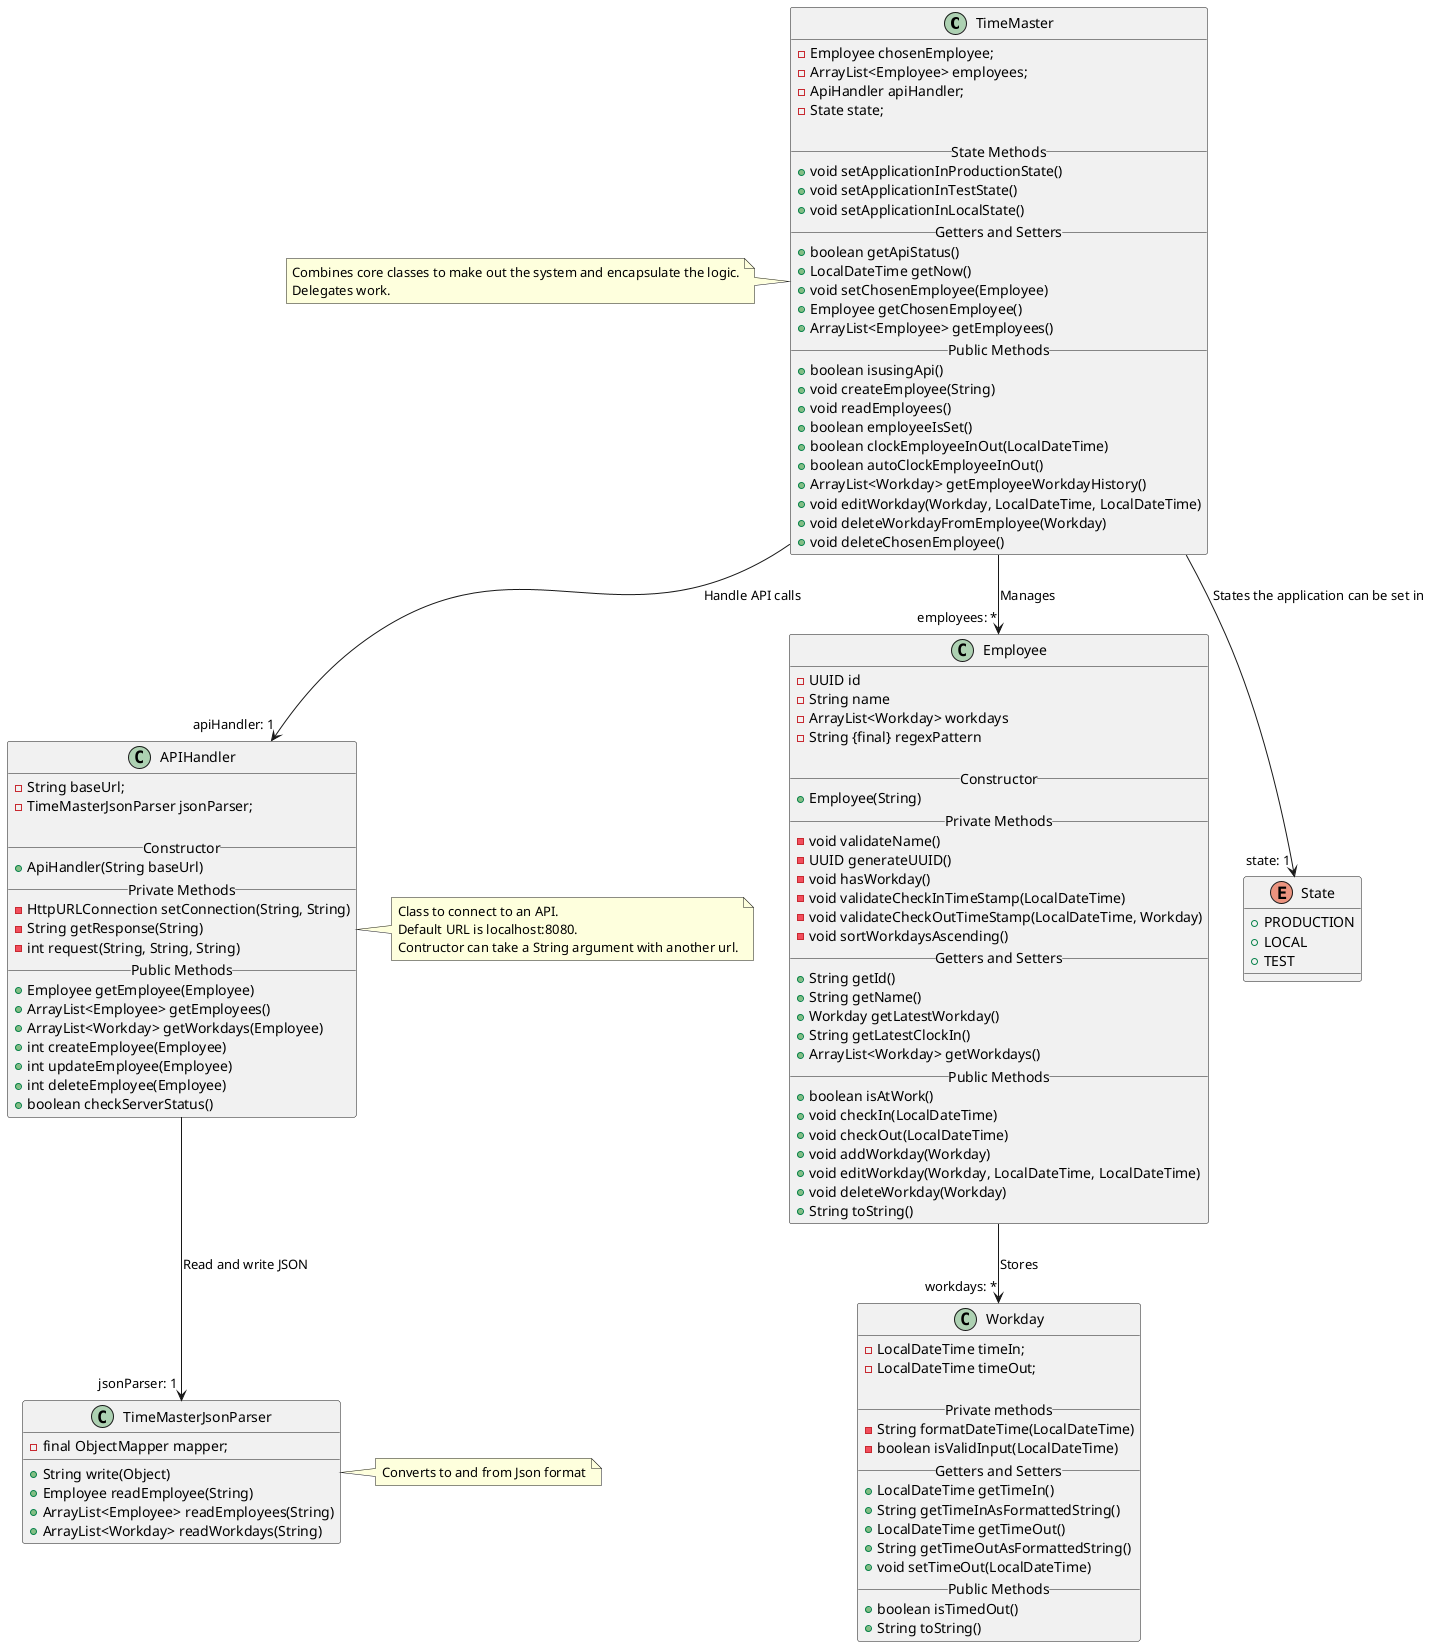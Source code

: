@startuml Time Master

class TimeMaster {
  - Employee chosenEmployee;
  - ArrayList<Employee> employees;
  - ApiHandler apiHandler;
  - State state;

  __State Methods__
  + void setApplicationInProductionState()
  + void setApplicationInTestState()
  + void setApplicationInLocalState()
  __Getters and Setters__
  + boolean getApiStatus()
  + LocalDateTime getNow()
  + void setChosenEmployee(Employee)
  + Employee getChosenEmployee()
  + ArrayList<Employee> getEmployees()
  __Public Methods__
  + boolean isusingApi()
  + void createEmployee(String)
  + void readEmployees()
  + boolean employeeIsSet()
  + boolean clockEmployeeInOut(LocalDateTime) 
  + boolean autoClockEmployeeInOut() 
  + ArrayList<Workday> getEmployeeWorkdayHistory() 
  + void editWorkday(Workday, LocalDateTime, LocalDateTime)
  + void deleteWorkdayFromEmployee(Workday)
  + void deleteChosenEmployee()
}
note left: Combines core classes to make out the system and encapsulate the logic.\nDelegates work.

class Employee{
  - UUID id
  - String name
  - ArrayList<Workday> workdays
  - String {final} regexPattern

  __Constructor__
  + Employee(String)
  __Private Methods__
  - void validateName()
  - UUID generateUUID()
  - void hasWorkday()
  - void validateCheckInTimeStamp(LocalDateTime)
  - void validateCheckOutTimeStamp(LocalDateTime, Workday)
  - void sortWorkdaysAscending()
  __Getters and Setters__
  + String getId()
  + String getName()
  + Workday getLatestWorkday()
  + String getLatestClockIn()
  + ArrayList<Workday> getWorkdays()
  __Public Methods__
  + boolean isAtWork()
  + void checkIn(LocalDateTime)
  + void checkOut(LocalDateTime)
  + void addWorkday(Workday)
  + void editWorkday(Workday, LocalDateTime, LocalDateTime)
  + void deleteWorkday(Workday)
  + String toString()
}

class Workday{
  - LocalDateTime timeIn;
  - LocalDateTime timeOut;

  __Private methods__
  - String formatDateTime(LocalDateTime)
  - boolean isValidInput(LocalDateTime)
  __Getters and Setters__
  + LocalDateTime getTimeIn()
  + String getTimeInAsFormattedString() 
  + LocalDateTime getTimeOut()
  + String getTimeOutAsFormattedString()
  + void setTimeOut(LocalDateTime)
  __Public Methods__
  + boolean isTimedOut()
  + String toString()
}


class APIHandler{
  - String baseUrl;
  - TimeMasterJsonParser jsonParser;

  __Constructor__
  + ApiHandler(String baseUrl) 
  __Private Methods__
  - HttpURLConnection setConnection(String, String)
  - String getResponse(String)
  - int request(String, String, String)
  __Public Methods__
  + Employee getEmployee(Employee)
  + ArrayList<Employee> getEmployees()
  + ArrayList<Workday> getWorkdays(Employee)
  + int createEmployee(Employee)
  + int updateEmployee(Employee)
  + int deleteEmployee(Employee)
  + boolean checkServerStatus()
}
note right: Class to connect to an API.\nDefault URL is localhost:8080.\nContructor can take a String argument with another url.


class TimeMasterJsonParser{
  - final ObjectMapper mapper;

  + String write(Object)
  + Employee readEmployee(String)
  + ArrayList<Employee> readEmployees(String) 
  + ArrayList<Workday> readWorkdays(String) 
}
note right: Converts to and from Json format

enum State {
  + PRODUCTION
  + LOCAL
  + TEST
} 


TimeMaster --> "employees: *" Employee : Manages
TimeMaster --> "state: 1" State : States the application can be set in
Employee --> "workdays: *" Workday : Stores
TimeMaster --> "apiHandler: 1" APIHandler : Handle API calls
APIHandler --> "jsonParser: 1" TimeMasterJsonParser : Read and write JSON


@enduml